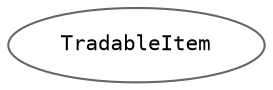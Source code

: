 digraph "Graphical Class Hierarchy"
{
 // INTERACTIVE_SVG=YES
 // LATEX_PDF_SIZE
  bgcolor="transparent";
  edge [fontname=Helvetica,fontsize=10,labelfontname=Helvetica,labelfontsize=10];
  node [fontname=Helvetica,fontsize=10,fontname=Consolas fontsize=10 style=filled height=0.2 width=0.4 margin=0.1];
  rankdir="LR";
  Node0 [id="Node000000",label="TradableItem",height=0.2,width=0.4,color="grey40", fillcolor="white", style="filled",URL="$class_tradable_item.html",tooltip="TradableItem 클래스는 거래 가능한 아이템의 데이터를 담고 있으며, 아이템의 속성(행성 코드, 티어, 이름, 상태, 분류 등)과 가격 관련 기능을 제공합니다."];
}
